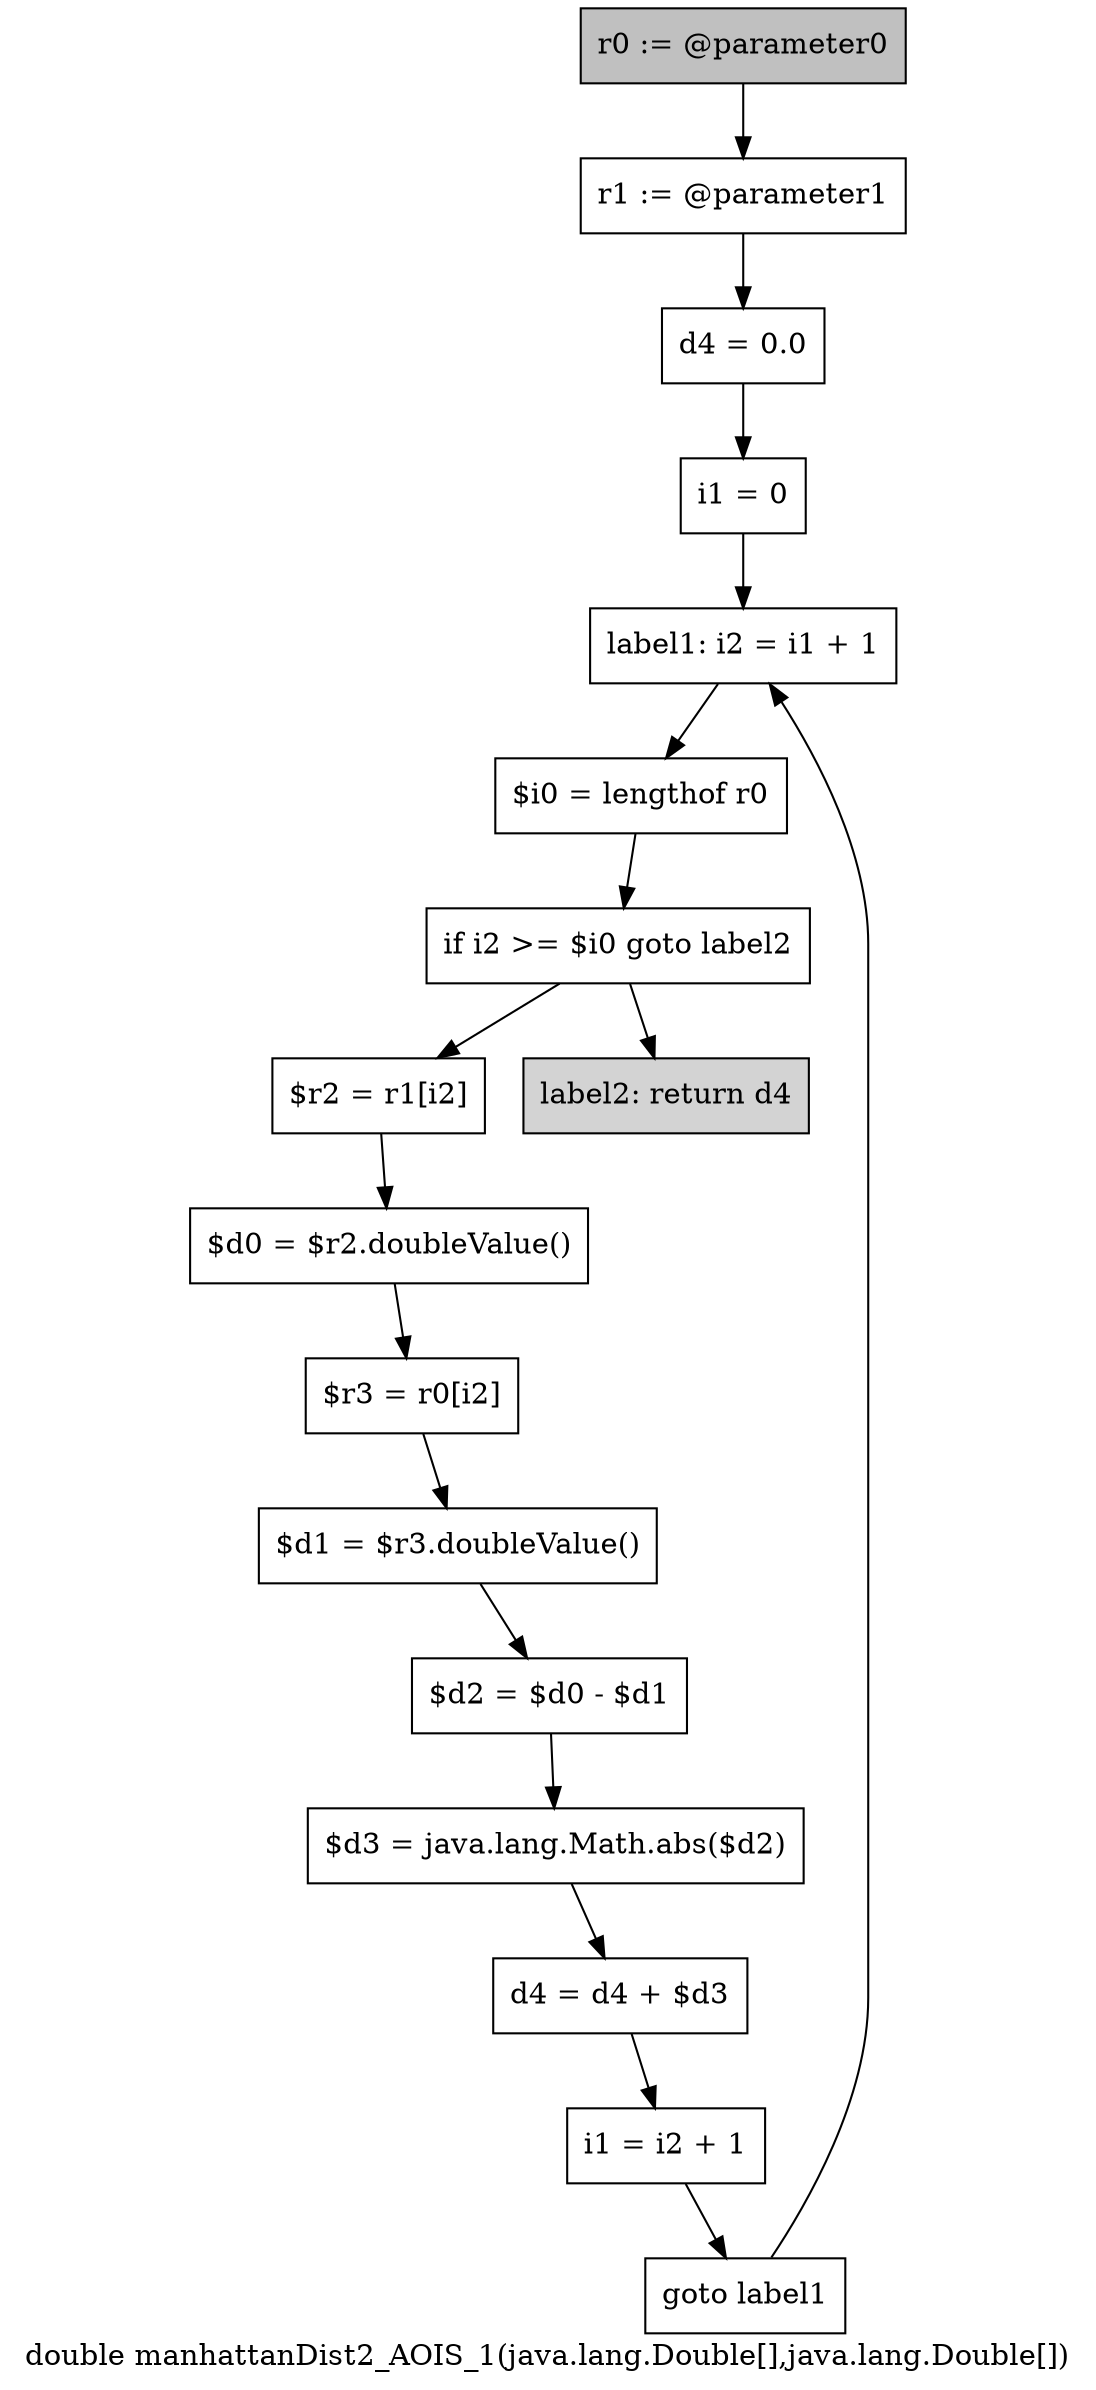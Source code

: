 digraph "double manhattanDist2_AOIS_1(java.lang.Double[],java.lang.Double[])" {
    label="double manhattanDist2_AOIS_1(java.lang.Double[],java.lang.Double[])";
    node [shape=box];
    "0" [style=filled,fillcolor=gray,label="r0 := @parameter0",];
    "1" [label="r1 := @parameter1",];
    "0"->"1";
    "2" [label="d4 = 0.0",];
    "1"->"2";
    "3" [label="i1 = 0",];
    "2"->"3";
    "4" [label="label1: i2 = i1 + 1",];
    "3"->"4";
    "5" [label="$i0 = lengthof r0",];
    "4"->"5";
    "6" [label="if i2 >= $i0 goto label2",];
    "5"->"6";
    "7" [label="$r2 = r1[i2]",];
    "6"->"7";
    "16" [style=filled,fillcolor=lightgray,label="label2: return d4",];
    "6"->"16";
    "8" [label="$d0 = $r2.doubleValue()",];
    "7"->"8";
    "9" [label="$r3 = r0[i2]",];
    "8"->"9";
    "10" [label="$d1 = $r3.doubleValue()",];
    "9"->"10";
    "11" [label="$d2 = $d0 - $d1",];
    "10"->"11";
    "12" [label="$d3 = java.lang.Math.abs($d2)",];
    "11"->"12";
    "13" [label="d4 = d4 + $d3",];
    "12"->"13";
    "14" [label="i1 = i2 + 1",];
    "13"->"14";
    "15" [label="goto label1",];
    "14"->"15";
    "15"->"4";
}
